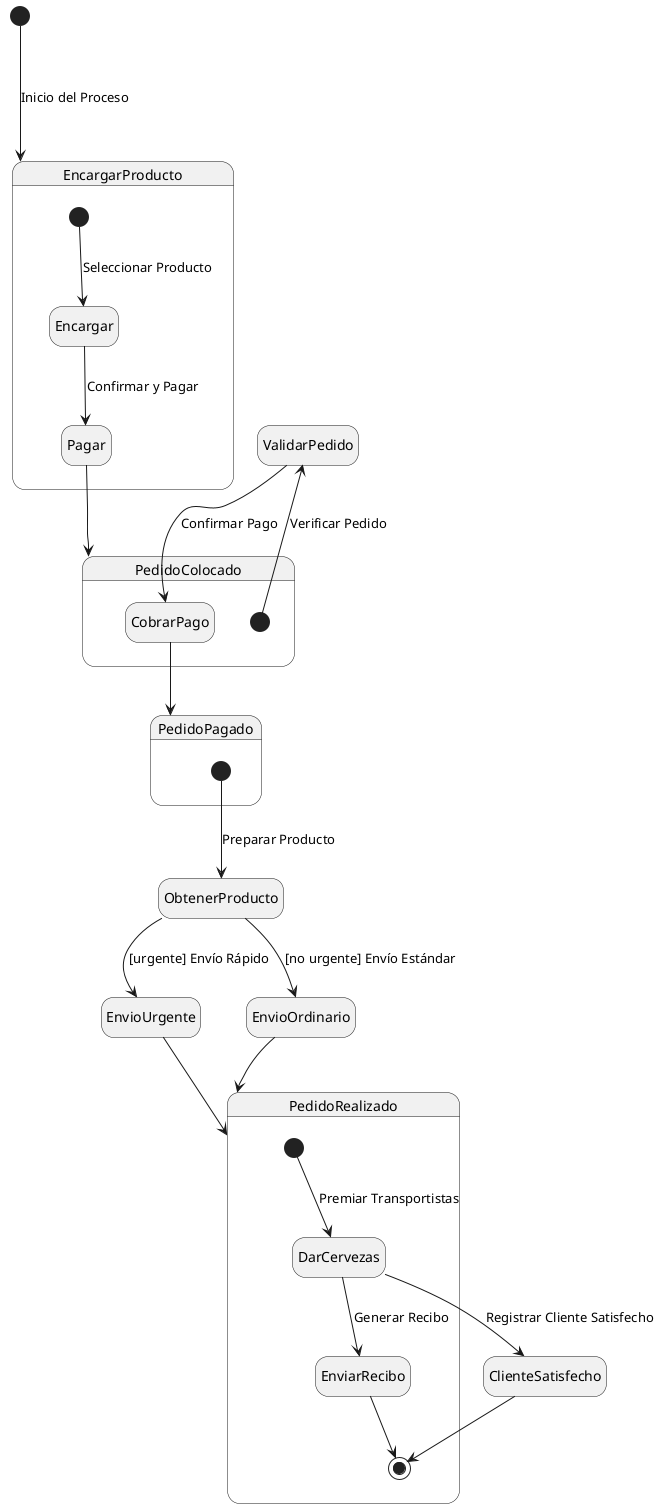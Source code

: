 @startuml
[*] ---> EncargarProducto : Inicio del Proceso
hide empty description

state EncargarProducto 
state PedidoColocado 
state ValidarPedido 
state PedidoPagado 
state ObtenerProducto 
state EnvioUrgente
state EnvioOrdinario 
state PedidoRealizado 
state ClienteSatisfecho 

state EncargarProducto {
    [*] --> Encargar : Seleccionar Producto
    Encargar --> Pagar : Confirmar y Pagar
    Pagar --> PedidoColocado

}

state PedidoColocado {
    [*] --> ValidarPedido : Verificar Pedido
    ValidarPedido --> CobrarPago : Confirmar Pago
    CobrarPago --> PedidoPagado 
}


state PedidoPagado {
    [*] --> ObtenerProducto : Preparar Producto
    ObtenerProducto --> EnvioUrgente : [urgente] Envío Rápido
    ObtenerProducto --> EnvioOrdinario : [no urgente] Envío Estándar
    EnvioUrgente --> PedidoRealizado
    EnvioOrdinario --> PedidoRealizado
}


state PedidoRealizado {
    [*] --> DarCervezas : Premiar Transportistas
    DarCervezas --> ClienteSatisfecho : Registrar Cliente Satisfecho
    DarCervezas --> EnviarRecibo : Generar Recibo
    ClienteSatisfecho --> [*]
    EnviarRecibo --> [*]
}
@enduml